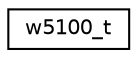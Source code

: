 digraph "Graphical Class Hierarchy"
{
 // LATEX_PDF_SIZE
  edge [fontname="Helvetica",fontsize="10",labelfontname="Helvetica",labelfontsize="10"];
  node [fontname="Helvetica",fontsize="10",shape=record];
  rankdir="LR";
  Node0 [label="w5100_t",height=0.2,width=0.4,color="black", fillcolor="white", style="filled",URL="$structw5100__t.html",tooltip="Device descriptor for W5100 devices."];
}

